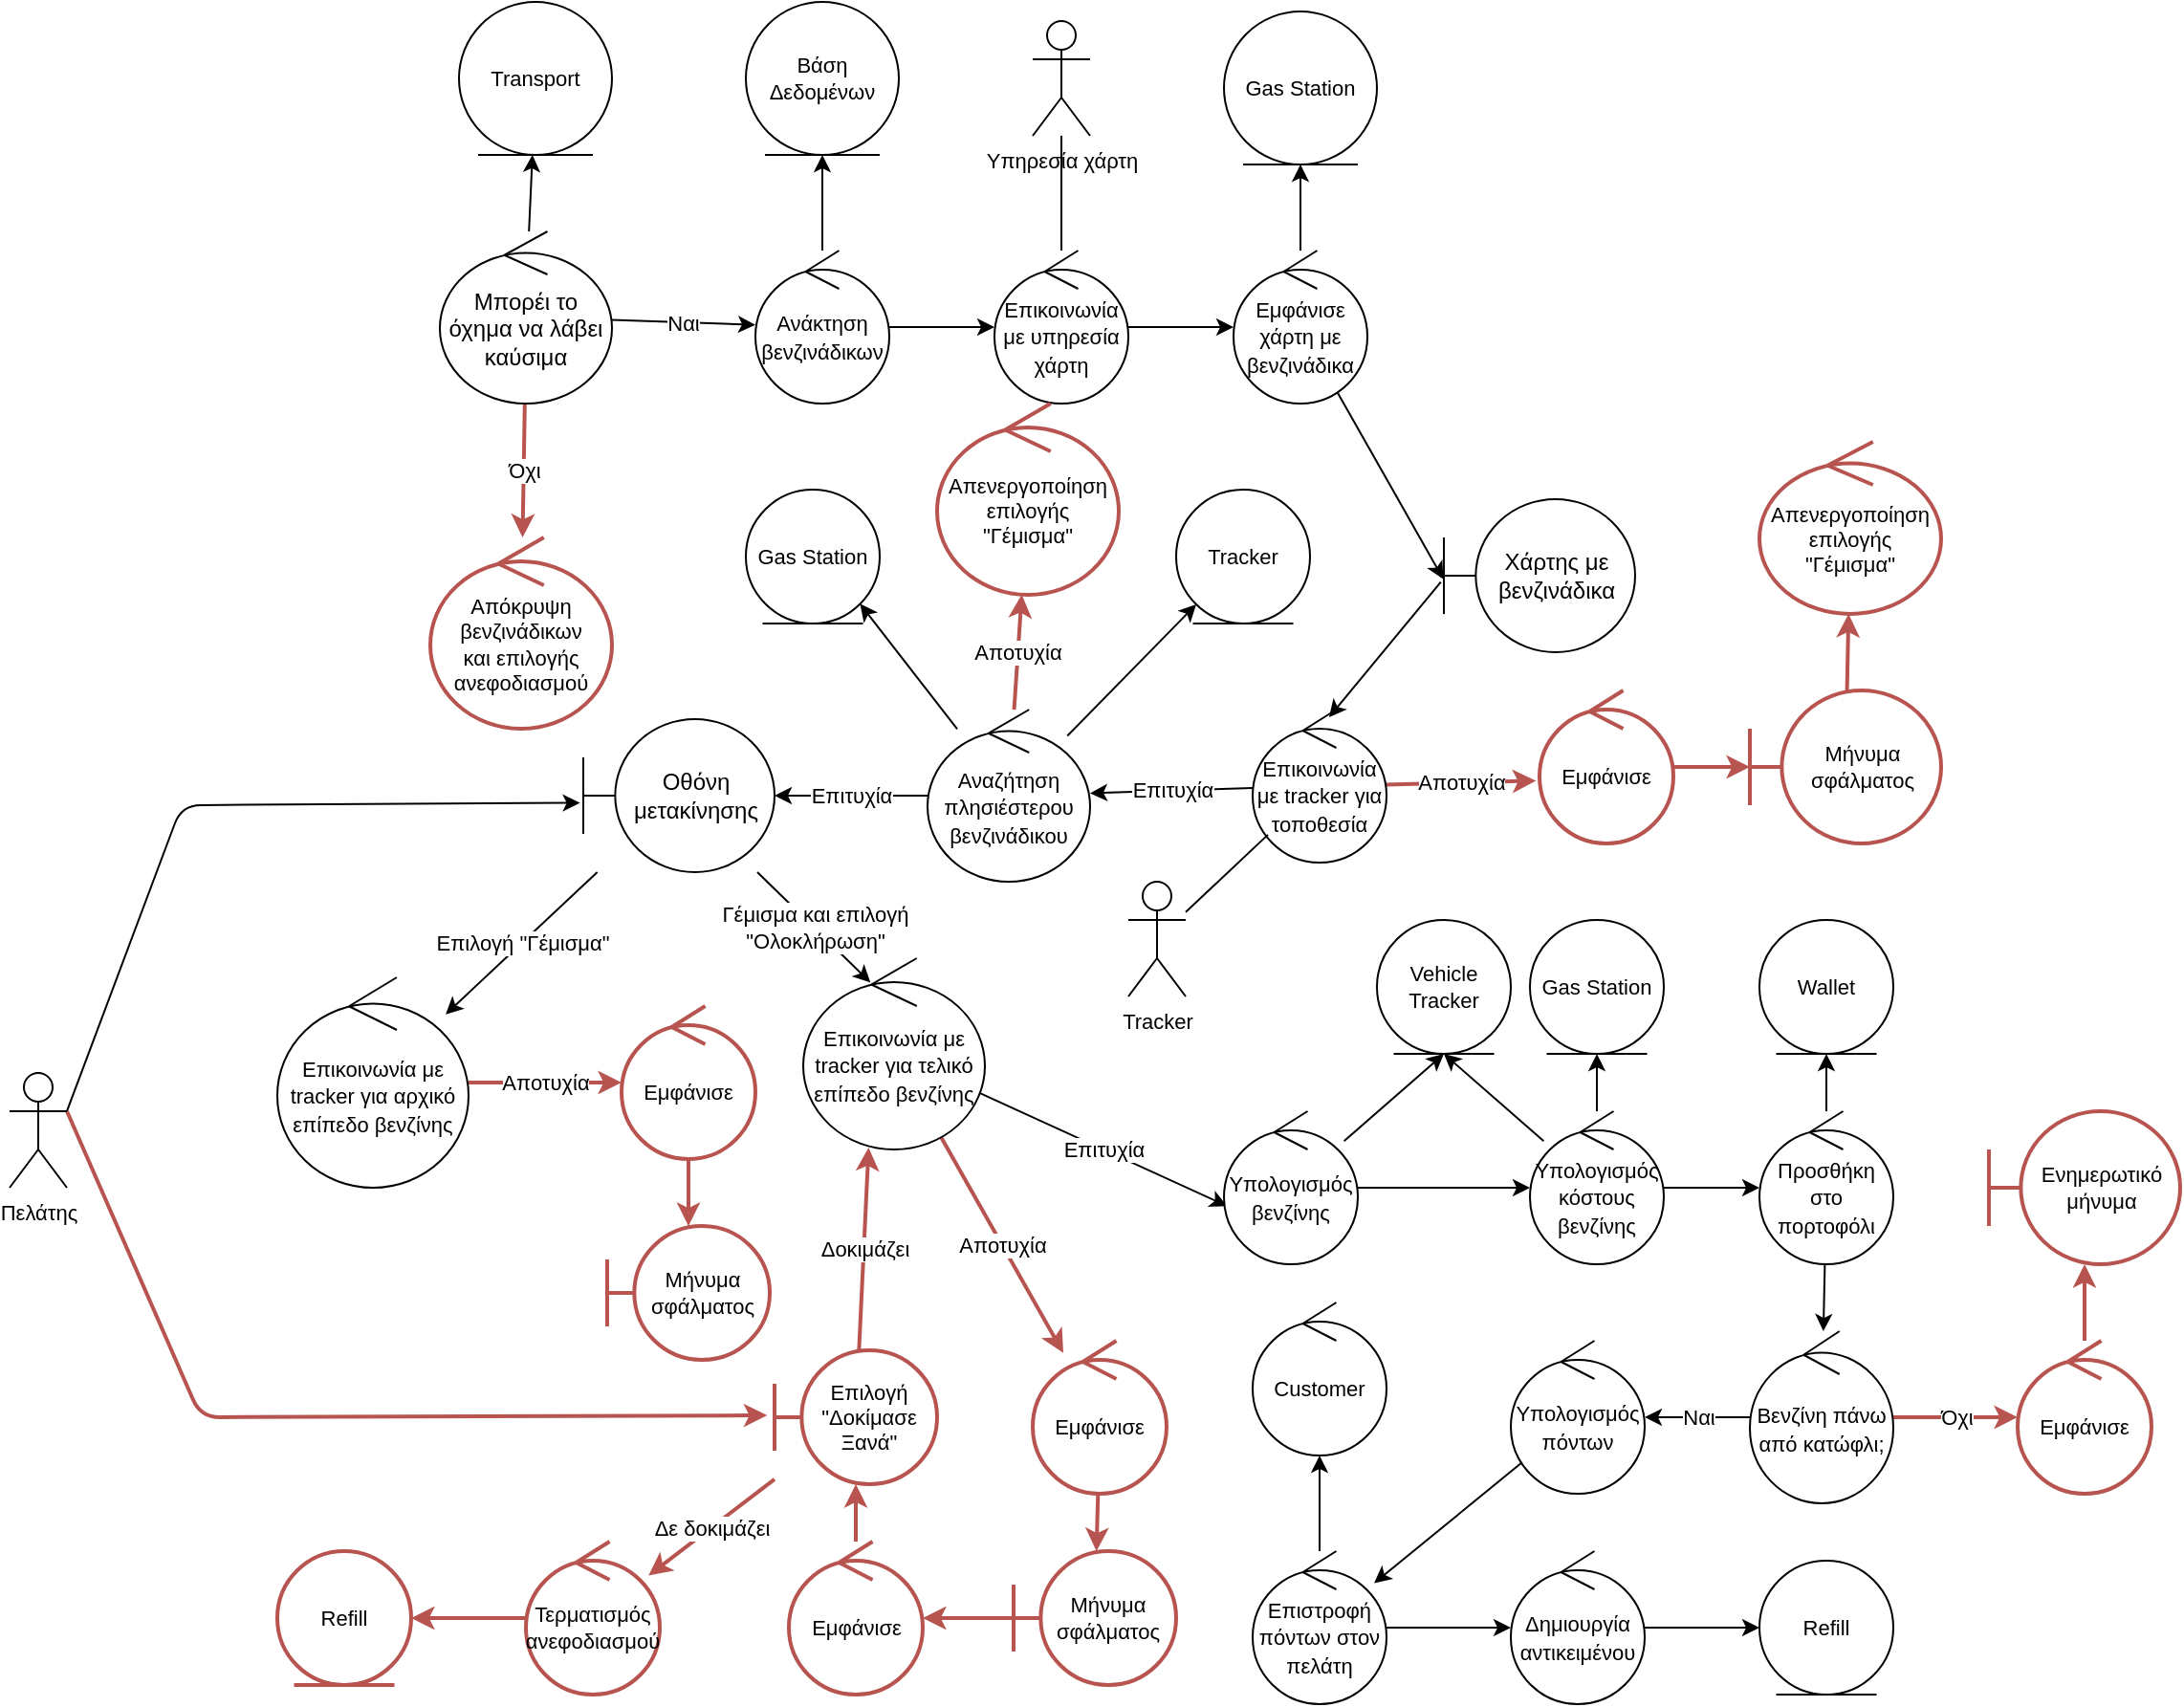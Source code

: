 <mxfile>
    <diagram id="3Z9twvWDdscRjlYfzpVh" name="Page-1">
        <mxGraphModel dx="2620" dy="1113" grid="1" gridSize="10" guides="1" tooltips="1" connect="1" arrows="1" fold="1" page="1" pageScale="1" pageWidth="850" pageHeight="1100" math="0" shadow="0">
            <root>
                <mxCell id="0"/>
                <mxCell id="1" parent="0"/>
                <mxCell id="8" value="Ναι" style="edgeStyle=none;html=1;fontSize=11;" parent="1" source="2" target="3" edge="1">
                    <mxGeometry relative="1" as="geometry"/>
                </mxCell>
                <mxCell id="55" value="" style="edgeStyle=none;html=1;" parent="1" source="2" target="54" edge="1">
                    <mxGeometry relative="1" as="geometry"/>
                </mxCell>
                <mxCell id="66" value="Όχι" style="edgeStyle=none;html=1;endArrow=classic;endFill=1;fillColor=none;strokeColor=#b85450;strokeWidth=2;" parent="1" source="2" target="44" edge="1">
                    <mxGeometry relative="1" as="geometry"/>
                </mxCell>
                <mxCell id="2" value="Μπορέι το όχημα να λάβει καύσιμα" style="ellipse;shape=umlControl;whiteSpace=wrap;html=1;" parent="1" vertex="1">
                    <mxGeometry x="65" y="220" width="90" height="90" as="geometry"/>
                </mxCell>
                <mxCell id="6" value="" style="edgeStyle=none;html=1;fontSize=11;" parent="1" source="3" target="4" edge="1">
                    <mxGeometry relative="1" as="geometry"/>
                </mxCell>
                <mxCell id="60" value="" style="edgeStyle=none;html=1;" parent="1" source="3" target="59" edge="1">
                    <mxGeometry relative="1" as="geometry"/>
                </mxCell>
                <mxCell id="3" value="&lt;font style=&quot;font-size: 11px;&quot;&gt;Ανάκτηση βενζινάδικων&lt;/font&gt;" style="ellipse;shape=umlControl;whiteSpace=wrap;html=1;" parent="1" vertex="1">
                    <mxGeometry x="230" y="230" width="70" height="80" as="geometry"/>
                </mxCell>
                <mxCell id="4" value="Βάση Δεδομένων" style="ellipse;shape=umlEntity;whiteSpace=wrap;html=1;fontSize=11;" parent="1" vertex="1">
                    <mxGeometry x="225" y="100" width="80" height="80" as="geometry"/>
                </mxCell>
                <mxCell id="44" value="Απόκρυψη βενζινάδικων&lt;br&gt;και επιλογής&lt;br&gt;ανεφοδιασμού" style="ellipse;shape=umlControl;whiteSpace=wrap;html=1;fontSize=11;strokeColor=#b85450;fillColor=none;strokeWidth=2;" parent="1" vertex="1">
                    <mxGeometry x="60" y="380" width="95" height="100" as="geometry"/>
                </mxCell>
                <mxCell id="54" value="Transport" style="ellipse;shape=umlEntity;whiteSpace=wrap;html=1;fontSize=11;" parent="1" vertex="1">
                    <mxGeometry x="75" y="100" width="80" height="80" as="geometry"/>
                </mxCell>
                <mxCell id="94" value="" style="edgeStyle=none;html=1;exitX=1;exitY=0.333;exitDx=0;exitDy=0;exitPerimeter=0;entryX=-0.017;entryY=0.547;entryDx=0;entryDy=0;entryPerimeter=0;" parent="1" source="56" target="92" edge="1">
                    <mxGeometry relative="1" as="geometry">
                        <Array as="points">
                            <mxPoint x="-70" y="520"/>
                        </Array>
                    </mxGeometry>
                </mxCell>
                <mxCell id="134" style="edgeStyle=none;html=1;exitX=1;exitY=0.333;exitDx=0;exitDy=0;exitPerimeter=0;entryX=-0.045;entryY=0.486;entryDx=0;entryDy=0;entryPerimeter=0;fillColor=none;strokeColor=#b85450;strokeWidth=2;" parent="1" source="56" target="113" edge="1">
                    <mxGeometry relative="1" as="geometry">
                        <Array as="points">
                            <mxPoint x="-60" y="840"/>
                        </Array>
                    </mxGeometry>
                </mxCell>
                <mxCell id="56" value="Πελάτης" style="shape=umlActor;verticalLabelPosition=bottom;verticalAlign=top;html=1;fontSize=11;" parent="1" vertex="1">
                    <mxGeometry x="-160" y="660" width="30" height="60" as="geometry"/>
                </mxCell>
                <mxCell id="62" value="" style="edgeStyle=none;html=1;endArrow=none;endFill=0;" parent="1" source="59" target="61" edge="1">
                    <mxGeometry relative="1" as="geometry"/>
                </mxCell>
                <mxCell id="64" value="" style="edgeStyle=none;html=1;endArrow=classic;endFill=1;" parent="1" source="59" target="63" edge="1">
                    <mxGeometry relative="1" as="geometry"/>
                </mxCell>
                <mxCell id="59" value="&lt;font style=&quot;font-size: 11px;&quot;&gt;Επικοινωνία με υπηρεσία χάρτη&lt;/font&gt;" style="ellipse;shape=umlControl;whiteSpace=wrap;html=1;" parent="1" vertex="1">
                    <mxGeometry x="355" y="230" width="70" height="80" as="geometry"/>
                </mxCell>
                <mxCell id="61" value="Υπηρεσία χάρτη" style="shape=umlActor;verticalLabelPosition=bottom;verticalAlign=top;html=1;fontSize=11;" parent="1" vertex="1">
                    <mxGeometry x="375" y="110" width="30" height="60" as="geometry"/>
                </mxCell>
                <mxCell id="68" style="edgeStyle=none;html=1;entryX=-0.003;entryY=0.522;entryDx=0;entryDy=0;entryPerimeter=0;endArrow=classic;endFill=1;" parent="1" source="63" target="67" edge="1">
                    <mxGeometry relative="1" as="geometry"/>
                </mxCell>
                <mxCell id="76" value="" style="edgeStyle=none;html=1;endArrow=classic;endFill=1;" parent="1" source="63" target="75" edge="1">
                    <mxGeometry relative="1" as="geometry"/>
                </mxCell>
                <mxCell id="63" value="&lt;font style=&quot;font-size: 11px;&quot;&gt;Εμφάνισε χάρτη με βενζινάδικα&lt;/font&gt;" style="ellipse;shape=umlControl;whiteSpace=wrap;html=1;" parent="1" vertex="1">
                    <mxGeometry x="480" y="230" width="70" height="80" as="geometry"/>
                </mxCell>
                <mxCell id="74" style="edgeStyle=none;html=1;entryX=0.571;entryY=0.05;entryDx=0;entryDy=0;entryPerimeter=0;endArrow=classic;endFill=1;exitX=-0.016;exitY=0.541;exitDx=0;exitDy=0;exitPerimeter=0;" parent="1" source="67" target="69" edge="1">
                    <mxGeometry relative="1" as="geometry"/>
                </mxCell>
                <mxCell id="67" value="Χάρτης με βενζινάδικα" style="shape=umlBoundary;whiteSpace=wrap;html=1;" parent="1" vertex="1">
                    <mxGeometry x="590" y="360" width="100" height="80" as="geometry"/>
                </mxCell>
                <mxCell id="78" value="Επιτυχία" style="edgeStyle=none;html=1;endArrow=classic;endFill=1;" parent="1" source="69" target="77" edge="1">
                    <mxGeometry relative="1" as="geometry"/>
                </mxCell>
                <mxCell id="86" value="Αποτυχία" style="edgeStyle=none;html=1;entryX=-0.026;entryY=0.59;entryDx=0;entryDy=0;entryPerimeter=0;fillColor=none;strokeColor=#b85450;strokeWidth=2;" parent="1" source="69" target="85" edge="1">
                    <mxGeometry relative="1" as="geometry"/>
                </mxCell>
                <mxCell id="69" value="&lt;font style=&quot;font-size: 11px;&quot;&gt;Επικοινωνία με tracker για τοποθεσία&lt;/font&gt;" style="ellipse;shape=umlControl;whiteSpace=wrap;html=1;" parent="1" vertex="1">
                    <mxGeometry x="490" y="470" width="70" height="80" as="geometry"/>
                </mxCell>
                <mxCell id="75" value="Gas Station" style="ellipse;shape=umlEntity;whiteSpace=wrap;html=1;fontSize=11;" parent="1" vertex="1">
                    <mxGeometry x="475" y="105" width="80" height="80" as="geometry"/>
                </mxCell>
                <mxCell id="80" style="edgeStyle=none;html=1;entryX=1;entryY=1;entryDx=0;entryDy=0;endArrow=classic;endFill=1;" parent="1" source="77" target="79" edge="1">
                    <mxGeometry relative="1" as="geometry"/>
                </mxCell>
                <mxCell id="82" style="edgeStyle=none;html=1;endArrow=classic;endFill=1;" parent="1" source="77" target="81" edge="1">
                    <mxGeometry relative="1" as="geometry"/>
                </mxCell>
                <mxCell id="93" value="Επιτυχία" style="edgeStyle=none;html=1;" parent="1" source="77" target="92" edge="1">
                    <mxGeometry relative="1" as="geometry"/>
                </mxCell>
                <mxCell id="97" value="Αποτυχία" style="edgeStyle=none;html=1;fillColor=none;strokeColor=#b85450;strokeWidth=2;" parent="1" source="77" target="96" edge="1">
                    <mxGeometry relative="1" as="geometry"/>
                </mxCell>
                <mxCell id="77" value="&lt;font style=&quot;font-size: 11px;&quot;&gt;Αναζήτηση πλησιέστερου βενζινάδικου&lt;/font&gt;" style="ellipse;shape=umlControl;whiteSpace=wrap;html=1;" parent="1" vertex="1">
                    <mxGeometry x="320" y="470" width="85" height="90" as="geometry"/>
                </mxCell>
                <mxCell id="79" value="Gas Station" style="ellipse;shape=umlEntity;whiteSpace=wrap;html=1;fontSize=11;" parent="1" vertex="1">
                    <mxGeometry x="225" y="355" width="70" height="70" as="geometry"/>
                </mxCell>
                <mxCell id="81" value="Tracker" style="ellipse;shape=umlEntity;whiteSpace=wrap;html=1;fontSize=11;" parent="1" vertex="1">
                    <mxGeometry x="450" y="355" width="70" height="70" as="geometry"/>
                </mxCell>
                <mxCell id="84" value="" style="edgeStyle=none;html=1;endArrow=none;endFill=0;" parent="1" source="83" target="69" edge="1">
                    <mxGeometry relative="1" as="geometry"/>
                </mxCell>
                <mxCell id="83" value="Tracker" style="shape=umlActor;verticalLabelPosition=bottom;verticalAlign=top;html=1;fontSize=11;" parent="1" vertex="1">
                    <mxGeometry x="425" y="560" width="30" height="60" as="geometry"/>
                </mxCell>
                <mxCell id="88" value="" style="edgeStyle=none;html=1;fillColor=none;strokeColor=#b85450;strokeWidth=2;" parent="1" source="85" target="87" edge="1">
                    <mxGeometry relative="1" as="geometry"/>
                </mxCell>
                <mxCell id="85" value="&lt;font style=&quot;font-size: 11px;&quot;&gt;Εμφάνισε&lt;/font&gt;" style="ellipse;shape=umlControl;whiteSpace=wrap;html=1;fontSize=11;fillColor=none;strokeColor=#b85450;strokeWidth=2;" parent="1" vertex="1">
                    <mxGeometry x="640" y="460" width="70" height="80" as="geometry"/>
                </mxCell>
                <mxCell id="90" value="" style="edgeStyle=none;html=1;fillColor=none;strokeColor=#b85450;strokeWidth=2;" parent="1" source="87" target="89" edge="1">
                    <mxGeometry relative="1" as="geometry"/>
                </mxCell>
                <mxCell id="87" value="Μήνυμα σφάλματος" style="shape=umlBoundary;whiteSpace=wrap;html=1;fontSize=11;fillColor=none;strokeColor=#b85450;strokeWidth=2;" parent="1" vertex="1">
                    <mxGeometry x="750" y="460" width="100" height="80" as="geometry"/>
                </mxCell>
                <mxCell id="89" value="&lt;font style=&quot;font-size: 11px;&quot;&gt;Απενεργοποίηση επιλογής &quot;Γέμισμα&quot;&lt;/font&gt;" style="ellipse;shape=umlControl;whiteSpace=wrap;html=1;fontSize=11;fillColor=none;strokeColor=#b85450;strokeWidth=2;" parent="1" vertex="1">
                    <mxGeometry x="755" y="330" width="95" height="90" as="geometry"/>
                </mxCell>
                <mxCell id="99" value="Επιλογή &quot;Γέμισμα&quot;" style="edgeStyle=none;html=1;" parent="1" source="92" target="98" edge="1">
                    <mxGeometry relative="1" as="geometry"/>
                </mxCell>
                <mxCell id="103" value="Γέμισμα και επιλογή&lt;br&gt;&quot;Ολοκλήρωση&quot;" style="edgeStyle=none;html=1;entryX=0.37;entryY=0.127;entryDx=0;entryDy=0;entryPerimeter=0;" parent="1" source="92" target="102" edge="1">
                    <mxGeometry relative="1" as="geometry"/>
                </mxCell>
                <mxCell id="92" value="Οθόνη μετακίνησης" style="shape=umlBoundary;whiteSpace=wrap;html=1;" parent="1" vertex="1">
                    <mxGeometry x="140" y="475" width="100" height="80" as="geometry"/>
                </mxCell>
                <mxCell id="96" value="&lt;font style=&quot;font-size: 11px;&quot;&gt;Απενεργοποίηση επιλογής &quot;Γέμισμα&quot;&lt;/font&gt;" style="ellipse;shape=umlControl;whiteSpace=wrap;html=1;fontSize=11;fillColor=none;strokeColor=#b85450;strokeWidth=2;" parent="1" vertex="1">
                    <mxGeometry x="325" y="310" width="95" height="100" as="geometry"/>
                </mxCell>
                <mxCell id="105" value="Αποτυχία" style="edgeStyle=none;html=1;fillColor=none;strokeColor=#b85450;strokeWidth=2;" parent="1" source="98" target="104" edge="1">
                    <mxGeometry relative="1" as="geometry"/>
                </mxCell>
                <mxCell id="98" value="&lt;font style=&quot;font-size: 11px;&quot;&gt;Επικοινωνία με tracker για αρχικό επίπεδο βενζίνης&lt;/font&gt;" style="ellipse;shape=umlControl;whiteSpace=wrap;html=1;" parent="1" vertex="1">
                    <mxGeometry x="-20" y="610" width="100" height="110" as="geometry"/>
                </mxCell>
                <mxCell id="110" value="Αποτυχία" style="edgeStyle=none;html=1;fillColor=none;strokeColor=#b85450;strokeWidth=2;" parent="1" source="102" target="109" edge="1">
                    <mxGeometry relative="1" as="geometry"/>
                </mxCell>
                <mxCell id="124" value="Επιτυχία" style="edgeStyle=none;html=1;entryX=0.024;entryY=0.62;entryDx=0;entryDy=0;entryPerimeter=0;" parent="1" source="102" target="117" edge="1">
                    <mxGeometry relative="1" as="geometry"/>
                </mxCell>
                <mxCell id="102" value="&lt;span style=&quot;font-size: 11px;&quot;&gt;Επικοινωνία με tracker για τελικό επίπεδο βενζίνης&lt;/span&gt;" style="ellipse;shape=umlControl;whiteSpace=wrap;html=1;" parent="1" vertex="1">
                    <mxGeometry x="255" y="600" width="95" height="100" as="geometry"/>
                </mxCell>
                <mxCell id="107" value="" style="edgeStyle=none;html=1;fillColor=none;strokeColor=#b85450;strokeWidth=2;" parent="1" source="104" target="106" edge="1">
                    <mxGeometry relative="1" as="geometry"/>
                </mxCell>
                <mxCell id="104" value="&lt;font style=&quot;font-size: 11px;&quot;&gt;Εμφάνισε&lt;/font&gt;" style="ellipse;shape=umlControl;whiteSpace=wrap;html=1;fontSize=11;fillColor=none;strokeColor=#b85450;strokeWidth=2;" parent="1" vertex="1">
                    <mxGeometry x="160" y="625" width="70" height="80" as="geometry"/>
                </mxCell>
                <mxCell id="106" value="Μήνυμα σφάλματος" style="shape=umlBoundary;whiteSpace=wrap;html=1;fontSize=11;fillColor=none;strokeColor=#b85450;strokeWidth=2;" parent="1" vertex="1">
                    <mxGeometry x="152.5" y="740" width="85" height="70" as="geometry"/>
                </mxCell>
                <mxCell id="112" value="" style="edgeStyle=none;html=1;fillColor=none;strokeColor=#b85450;strokeWidth=2;" parent="1" source="109" target="111" edge="1">
                    <mxGeometry relative="1" as="geometry"/>
                </mxCell>
                <mxCell id="109" value="&lt;font style=&quot;font-size: 11px;&quot;&gt;Εμφάνισε&lt;/font&gt;" style="ellipse;shape=umlControl;whiteSpace=wrap;html=1;fontSize=11;fillColor=none;strokeColor=#b85450;strokeWidth=2;" parent="1" vertex="1">
                    <mxGeometry x="375" y="800" width="70" height="80" as="geometry"/>
                </mxCell>
                <mxCell id="133" value="" style="edgeStyle=none;html=1;fillColor=none;strokeColor=#b85450;strokeWidth=2;" parent="1" source="111" target="114" edge="1">
                    <mxGeometry relative="1" as="geometry"/>
                </mxCell>
                <mxCell id="111" value="Μήνυμα σφάλματος" style="shape=umlBoundary;whiteSpace=wrap;html=1;fontSize=11;fillColor=none;strokeColor=#b85450;strokeWidth=2;" parent="1" vertex="1">
                    <mxGeometry x="365" y="910" width="85" height="70" as="geometry"/>
                </mxCell>
                <mxCell id="132" value="Δοκιμάζει" style="edgeStyle=none;html=1;entryX=0.36;entryY=0.99;entryDx=0;entryDy=0;entryPerimeter=0;fillColor=none;strokeColor=#b85450;strokeWidth=2;" parent="1" source="113" target="102" edge="1">
                    <mxGeometry relative="1" as="geometry"/>
                </mxCell>
                <mxCell id="136" value="Δε δοκιμάζει" style="edgeStyle=none;html=1;fillColor=none;strokeColor=#b85450;strokeWidth=2;" parent="1" source="113" target="135" edge="1">
                    <mxGeometry relative="1" as="geometry"/>
                </mxCell>
                <mxCell id="113" value="Επιλογή &quot;Δοκίμασε Ξανά&quot;" style="shape=umlBoundary;whiteSpace=wrap;html=1;fontSize=11;fillColor=none;strokeColor=#b85450;strokeWidth=2;" parent="1" vertex="1">
                    <mxGeometry x="240" y="805" width="85" height="70" as="geometry"/>
                </mxCell>
                <mxCell id="116" value="" style="edgeStyle=none;html=1;fillColor=none;strokeColor=#b85450;strokeWidth=2;" parent="1" source="114" target="113" edge="1">
                    <mxGeometry relative="1" as="geometry"/>
                </mxCell>
                <mxCell id="114" value="&lt;font style=&quot;font-size: 11px;&quot;&gt;Εμφάνισε&lt;/font&gt;" style="ellipse;shape=umlControl;whiteSpace=wrap;html=1;fontSize=11;fillColor=none;strokeColor=#b85450;strokeWidth=2;" parent="1" vertex="1">
                    <mxGeometry x="247.5" y="905" width="70" height="80" as="geometry"/>
                </mxCell>
                <mxCell id="121" style="edgeStyle=none;html=1;entryX=0.5;entryY=1;entryDx=0;entryDy=0;" parent="1" source="117" target="120" edge="1">
                    <mxGeometry relative="1" as="geometry"/>
                </mxCell>
                <mxCell id="123" value="" style="edgeStyle=none;html=1;" parent="1" source="117" target="118" edge="1">
                    <mxGeometry relative="1" as="geometry"/>
                </mxCell>
                <mxCell id="117" value="&lt;font style=&quot;font-size: 11px;&quot;&gt;Υπολογισμός βενζίνης&lt;/font&gt;" style="ellipse;shape=umlControl;whiteSpace=wrap;html=1;" parent="1" vertex="1">
                    <mxGeometry x="475" y="680" width="70" height="80" as="geometry"/>
                </mxCell>
                <mxCell id="122" style="edgeStyle=none;html=1;entryX=0.5;entryY=1;entryDx=0;entryDy=0;" parent="1" source="118" target="120" edge="1">
                    <mxGeometry relative="1" as="geometry"/>
                </mxCell>
                <mxCell id="125" style="edgeStyle=none;html=1;entryX=0.5;entryY=1;entryDx=0;entryDy=0;" parent="1" source="118" target="119" edge="1">
                    <mxGeometry relative="1" as="geometry"/>
                </mxCell>
                <mxCell id="127" value="" style="edgeStyle=none;html=1;" parent="1" source="118" target="126" edge="1">
                    <mxGeometry relative="1" as="geometry"/>
                </mxCell>
                <mxCell id="118" value="&lt;font style=&quot;font-size: 11px;&quot;&gt;Υπολογισμός κόστους βενζίνης&lt;/font&gt;" style="ellipse;shape=umlControl;whiteSpace=wrap;html=1;" parent="1" vertex="1">
                    <mxGeometry x="635" y="680" width="70" height="80" as="geometry"/>
                </mxCell>
                <mxCell id="119" value="Gas Station" style="ellipse;shape=umlEntity;whiteSpace=wrap;html=1;fontSize=11;" parent="1" vertex="1">
                    <mxGeometry x="635" y="580" width="70" height="70" as="geometry"/>
                </mxCell>
                <mxCell id="120" value="Vehicle Tracker" style="ellipse;shape=umlEntity;whiteSpace=wrap;html=1;fontSize=11;" parent="1" vertex="1">
                    <mxGeometry x="555" y="580" width="70" height="70" as="geometry"/>
                </mxCell>
                <mxCell id="129" value="" style="edgeStyle=none;html=1;" parent="1" source="126" target="128" edge="1">
                    <mxGeometry relative="1" as="geometry"/>
                </mxCell>
                <mxCell id="141" value="" style="edgeStyle=none;html=1;" parent="1" source="126" target="140" edge="1">
                    <mxGeometry relative="1" as="geometry"/>
                </mxCell>
                <mxCell id="126" value="&lt;font style=&quot;font-size: 11px;&quot;&gt;Προσθήκη στο πορτοφόλι&lt;/font&gt;" style="ellipse;shape=umlControl;whiteSpace=wrap;html=1;" parent="1" vertex="1">
                    <mxGeometry x="755" y="680" width="70" height="80" as="geometry"/>
                </mxCell>
                <mxCell id="128" value="Wallet" style="ellipse;shape=umlEntity;whiteSpace=wrap;html=1;fontSize=11;" parent="1" vertex="1">
                    <mxGeometry x="755" y="580" width="70" height="70" as="geometry"/>
                </mxCell>
                <mxCell id="139" value="" style="edgeStyle=none;html=1;fillColor=none;strokeColor=#b85450;strokeWidth=2;" parent="1" source="135" target="138" edge="1">
                    <mxGeometry relative="1" as="geometry"/>
                </mxCell>
                <mxCell id="135" value="&lt;font style=&quot;font-size: 11px;&quot;&gt;Τερματισμός ανεφοδιασμού&lt;/font&gt;" style="ellipse;shape=umlControl;whiteSpace=wrap;html=1;fontSize=11;fillColor=none;strokeColor=#b85450;strokeWidth=2;" parent="1" vertex="1">
                    <mxGeometry x="110" y="905" width="70" height="80" as="geometry"/>
                </mxCell>
                <mxCell id="138" value="Refill" style="ellipse;shape=umlEntity;whiteSpace=wrap;html=1;fontSize=11;fillColor=none;strokeColor=#b85450;strokeWidth=2;" parent="1" vertex="1">
                    <mxGeometry x="-20" y="910" width="70" height="70" as="geometry"/>
                </mxCell>
                <mxCell id="143" value="Ναι" style="edgeStyle=none;html=1;" parent="1" source="140" target="142" edge="1">
                    <mxGeometry relative="1" as="geometry"/>
                </mxCell>
                <mxCell id="155" value="Όχι" style="edgeStyle=none;html=1;fillColor=none;strokeColor=#b85450;strokeWidth=2;" parent="1" source="140" target="154" edge="1">
                    <mxGeometry relative="1" as="geometry"/>
                </mxCell>
                <mxCell id="140" value="&lt;span style=&quot;font-size: 11px;&quot;&gt;Βενζίνη πάνω από κατώφλι;&lt;/span&gt;" style="ellipse;shape=umlControl;whiteSpace=wrap;html=1;" parent="1" vertex="1">
                    <mxGeometry x="750" y="795" width="75" height="90" as="geometry"/>
                </mxCell>
                <mxCell id="147" value="" style="edgeStyle=none;html=1;" parent="1" source="142" target="146" edge="1">
                    <mxGeometry relative="1" as="geometry"/>
                </mxCell>
                <mxCell id="142" value="&lt;span style=&quot;font-size: 11px;&quot;&gt;Υπολογισμός πόντων&lt;/span&gt;" style="ellipse;shape=umlControl;whiteSpace=wrap;html=1;" parent="1" vertex="1">
                    <mxGeometry x="625" y="800" width="70" height="80" as="geometry"/>
                </mxCell>
                <mxCell id="149" value="" style="edgeStyle=none;html=1;" parent="1" source="146" target="148" edge="1">
                    <mxGeometry relative="1" as="geometry"/>
                </mxCell>
                <mxCell id="151" value="" style="edgeStyle=none;html=1;" parent="1" source="146" target="150" edge="1">
                    <mxGeometry relative="1" as="geometry"/>
                </mxCell>
                <mxCell id="146" value="&lt;span style=&quot;font-size: 11px;&quot;&gt;Επιστροφή πόντων στον πελάτη&lt;/span&gt;" style="ellipse;shape=umlControl;whiteSpace=wrap;html=1;" parent="1" vertex="1">
                    <mxGeometry x="490" y="910" width="70" height="80" as="geometry"/>
                </mxCell>
                <mxCell id="148" value="&lt;span style=&quot;font-size: 11px;&quot;&gt;Customer&lt;/span&gt;" style="ellipse;shape=umlControl;whiteSpace=wrap;html=1;" parent="1" vertex="1">
                    <mxGeometry x="490" y="780" width="70" height="80" as="geometry"/>
                </mxCell>
                <mxCell id="153" value="" style="edgeStyle=none;html=1;" parent="1" source="150" target="152" edge="1">
                    <mxGeometry relative="1" as="geometry"/>
                </mxCell>
                <mxCell id="150" value="&lt;span style=&quot;font-size: 11px;&quot;&gt;Δημιουργία αντικειμένου&lt;/span&gt;" style="ellipse;shape=umlControl;whiteSpace=wrap;html=1;" parent="1" vertex="1">
                    <mxGeometry x="625" y="910" width="70" height="80" as="geometry"/>
                </mxCell>
                <mxCell id="152" value="Refill" style="ellipse;shape=umlEntity;whiteSpace=wrap;html=1;fontSize=11;" parent="1" vertex="1">
                    <mxGeometry x="755" y="915" width="70" height="70" as="geometry"/>
                </mxCell>
                <mxCell id="157" value="" style="edgeStyle=none;html=1;fillColor=none;strokeColor=#b85450;strokeWidth=2;" parent="1" source="154" target="156" edge="1">
                    <mxGeometry relative="1" as="geometry"/>
                </mxCell>
                <mxCell id="154" value="&lt;span style=&quot;font-size: 11px;&quot;&gt;Εμφάνισε&lt;/span&gt;" style="ellipse;shape=umlControl;whiteSpace=wrap;html=1;fontSize=11;fillColor=none;strokeColor=#b85450;strokeWidth=2;" parent="1" vertex="1">
                    <mxGeometry x="890" y="800" width="70" height="80" as="geometry"/>
                </mxCell>
                <mxCell id="156" value="Ενημερωτικό μήνυμα" style="shape=umlBoundary;whiteSpace=wrap;html=1;fontSize=11;fillColor=none;strokeColor=#b85450;strokeWidth=2;" parent="1" vertex="1">
                    <mxGeometry x="875" y="680" width="100" height="80" as="geometry"/>
                </mxCell>
            </root>
        </mxGraphModel>
    </diagram>
</mxfile>